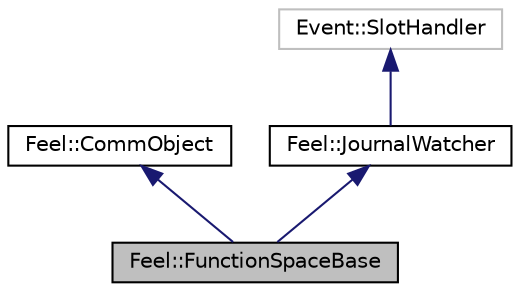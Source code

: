 digraph "Feel::FunctionSpaceBase"
{
 // LATEX_PDF_SIZE
  edge [fontname="Helvetica",fontsize="10",labelfontname="Helvetica",labelfontsize="10"];
  node [fontname="Helvetica",fontsize="10",shape=record];
  Node1 [label="Feel::FunctionSpaceBase",height=0.2,width=0.4,color="black", fillcolor="grey75", style="filled", fontcolor="black",tooltip="base class for FunctionSpace"];
  Node2 -> Node1 [dir="back",color="midnightblue",fontsize="10",style="solid",fontname="Helvetica"];
  Node2 [label="Feel::CommObject",height=0.2,width=0.4,color="black", fillcolor="white", style="filled",URL="$classFeel_1_1CommObject.html",tooltip=" "];
  Node3 -> Node1 [dir="back",color="midnightblue",fontsize="10",style="solid",fontname="Helvetica"];
  Node3 [label="Feel::JournalWatcher",height=0.2,width=0.4,color="black", fillcolor="white", style="filled",URL="$classFeel_1_1JournalWatcher.html",tooltip=" "];
  Node4 -> Node3 [dir="back",color="midnightblue",fontsize="10",style="solid",fontname="Helvetica"];
  Node4 [label="Event::SlotHandler",height=0.2,width=0.4,color="grey75", fillcolor="white", style="filled",tooltip=" "];
}

